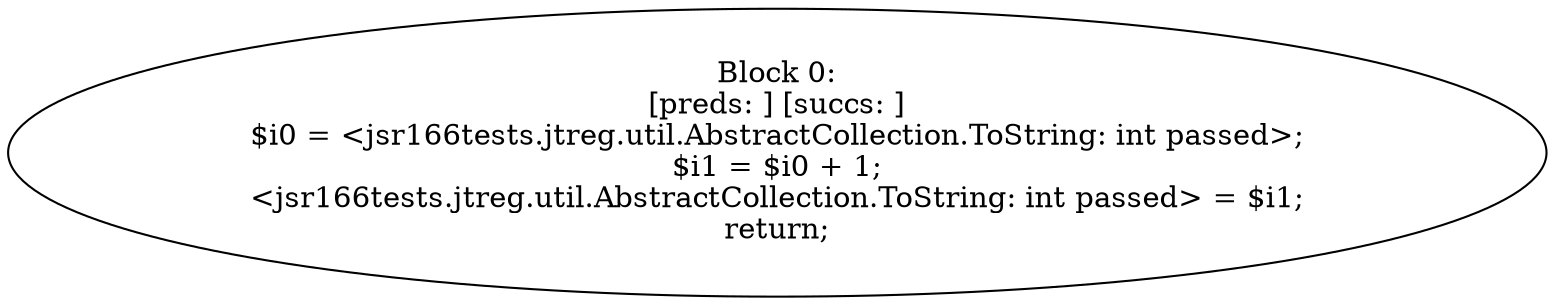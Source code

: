 digraph "unitGraph" {
    "Block 0:
[preds: ] [succs: ]
$i0 = <jsr166tests.jtreg.util.AbstractCollection.ToString: int passed>;
$i1 = $i0 + 1;
<jsr166tests.jtreg.util.AbstractCollection.ToString: int passed> = $i1;
return;
"
}
